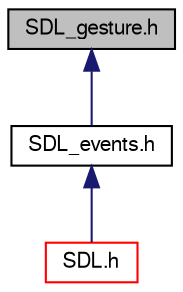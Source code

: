 digraph "SDL_gesture.h"
{
 // LATEX_PDF_SIZE
  edge [fontname="FreeSans",fontsize="10",labelfontname="FreeSans",labelfontsize="10"];
  node [fontname="FreeSans",fontsize="10",shape=record];
  Node1 [label="SDL_gesture.h",height=0.2,width=0.4,color="black", fillcolor="grey75", style="filled", fontcolor="black",tooltip=" "];
  Node1 -> Node2 [dir="back",color="midnightblue",fontsize="10",style="solid",fontname="FreeSans"];
  Node2 [label="SDL_events.h",height=0.2,width=0.4,color="black", fillcolor="white", style="filled",URL="$d9/d42/_s_d_l__events_8h.html",tooltip=" "];
  Node2 -> Node3 [dir="back",color="midnightblue",fontsize="10",style="solid",fontname="FreeSans"];
  Node3 [label="SDL.h",height=0.2,width=0.4,color="red", fillcolor="white", style="filled",URL="$de/ddc/_s_d_l_8h.html",tooltip=" "];
}
